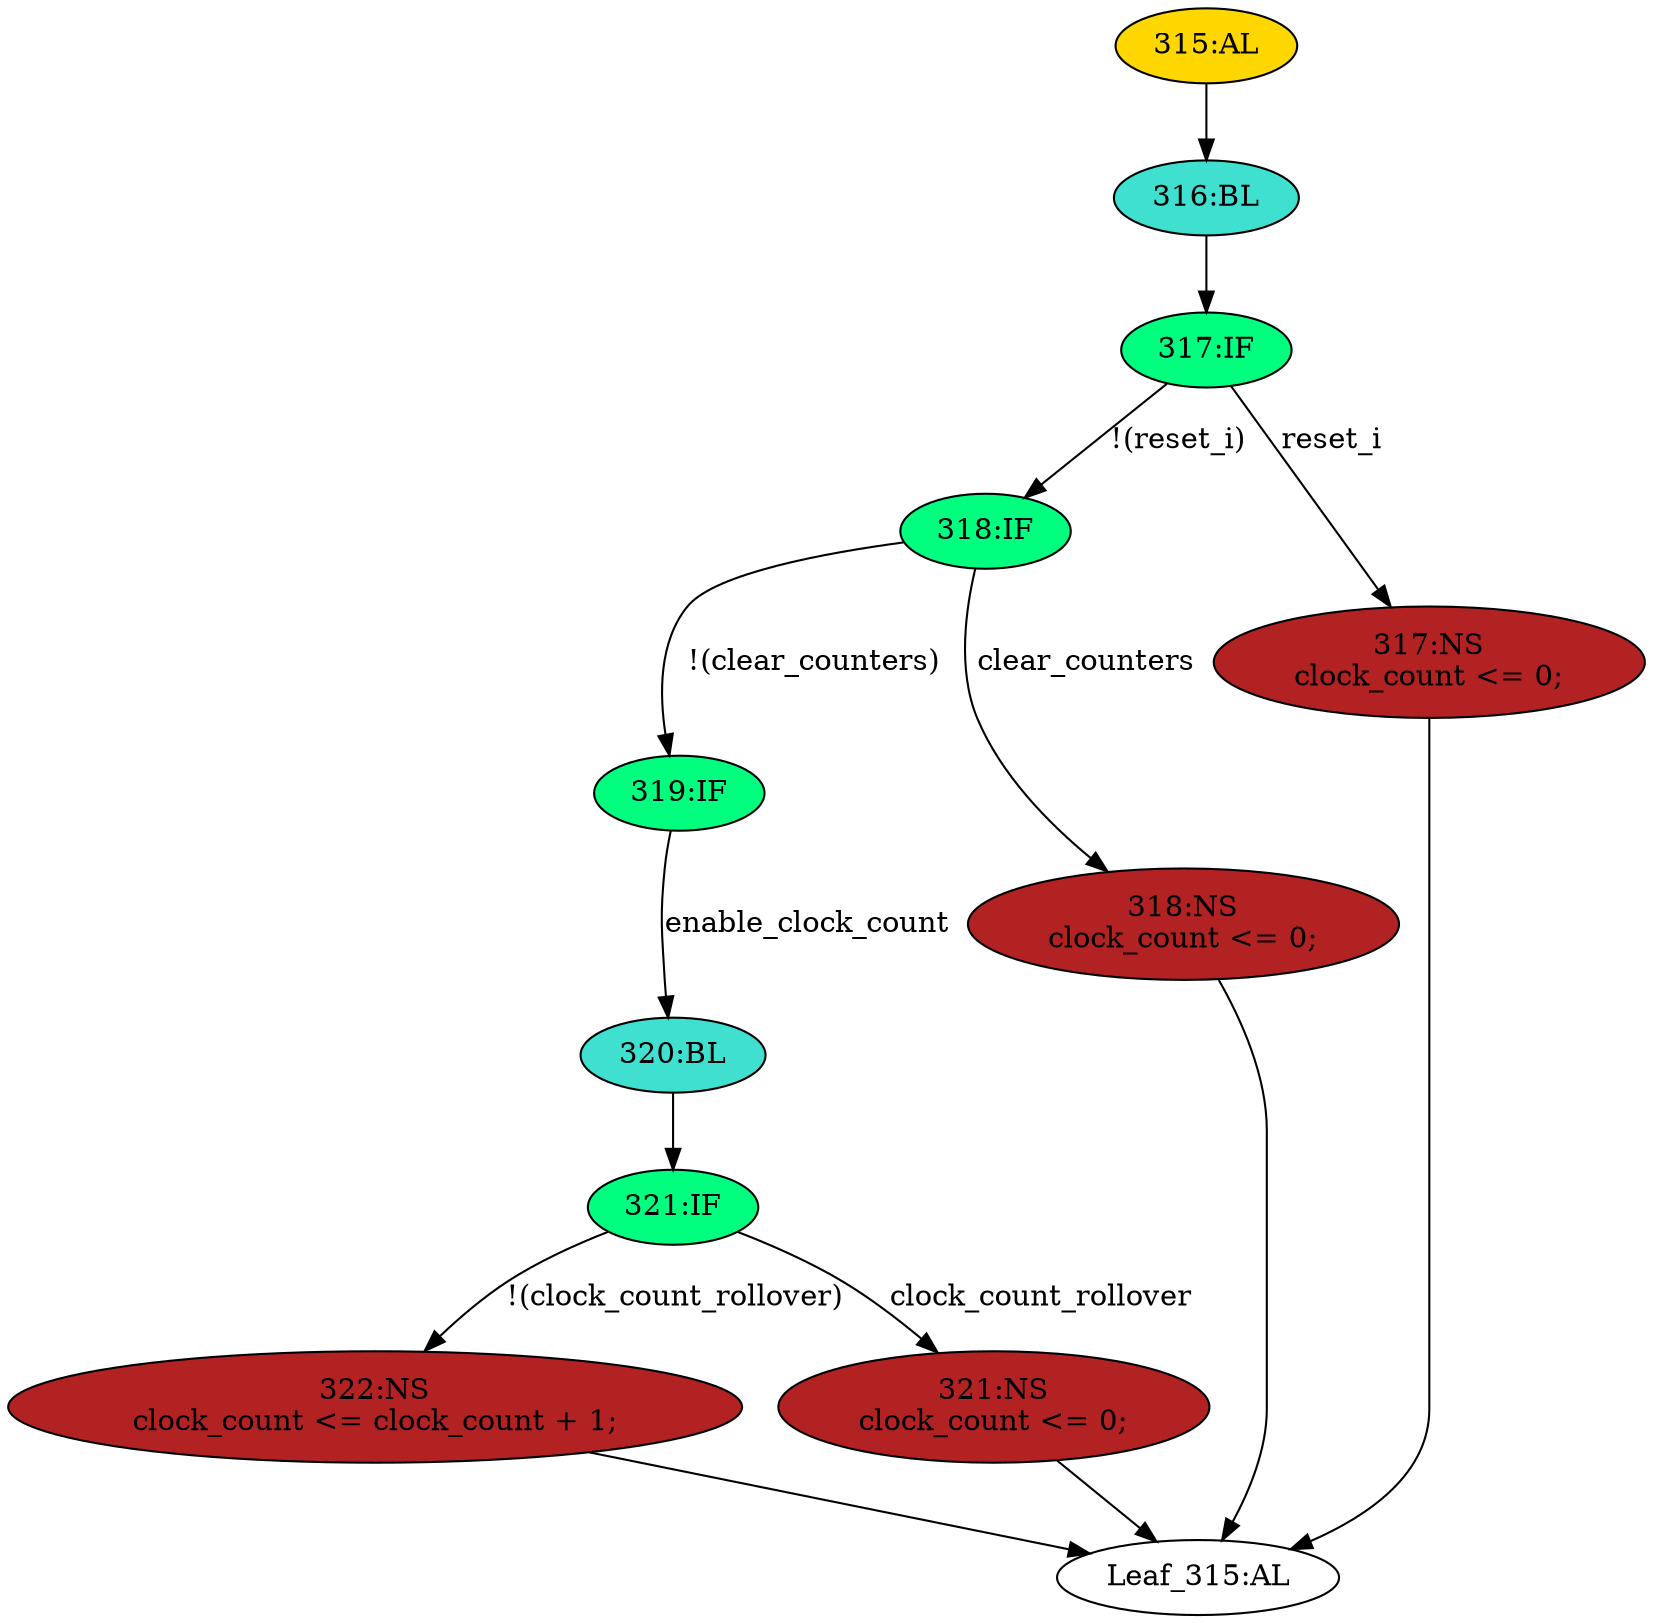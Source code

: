 strict digraph "" {
	node [label="\N"];
	"322:NS"	 [ast="<pyverilog.vparser.ast.NonblockingSubstitution object at 0x7f7881749490>",
		fillcolor=firebrick,
		label="322:NS
clock_count <= clock_count + 1;",
		statements="[<pyverilog.vparser.ast.NonblockingSubstitution object at 0x7f7881749490>]",
		style=filled,
		typ=NonblockingSubstitution];
	"Leaf_315:AL"	 [def_var="['clock_count']",
		label="Leaf_315:AL"];
	"322:NS" -> "Leaf_315:AL"	 [cond="[]",
		lineno=None];
	"320:BL"	 [ast="<pyverilog.vparser.ast.Block object at 0x7f788174e190>",
		fillcolor=turquoise,
		label="320:BL",
		statements="[]",
		style=filled,
		typ=Block];
	"321:IF"	 [ast="<pyverilog.vparser.ast.IfStatement object at 0x7f788174e1d0>",
		fillcolor=springgreen,
		label="321:IF",
		statements="[]",
		style=filled,
		typ=IfStatement];
	"320:BL" -> "321:IF"	 [cond="[]",
		lineno=None];
	"317:IF"	 [ast="<pyverilog.vparser.ast.IfStatement object at 0x7f788174e450>",
		fillcolor=springgreen,
		label="317:IF",
		statements="[]",
		style=filled,
		typ=IfStatement];
	"318:IF"	 [ast="<pyverilog.vparser.ast.IfStatement object at 0x7f788174e490>",
		fillcolor=springgreen,
		label="318:IF",
		statements="[]",
		style=filled,
		typ=IfStatement];
	"317:IF" -> "318:IF"	 [cond="['reset_i']",
		label="!(reset_i)",
		lineno=317];
	"317:NS"	 [ast="<pyverilog.vparser.ast.NonblockingSubstitution object at 0x7f788174e750>",
		fillcolor=firebrick,
		label="317:NS
clock_count <= 0;",
		statements="[<pyverilog.vparser.ast.NonblockingSubstitution object at 0x7f788174e750>]",
		style=filled,
		typ=NonblockingSubstitution];
	"317:IF" -> "317:NS"	 [cond="['reset_i']",
		label=reset_i,
		lineno=317];
	"321:IF" -> "322:NS"	 [cond="['clock_count_rollover']",
		label="!(clock_count_rollover)",
		lineno=321];
	"321:NS"	 [ast="<pyverilog.vparser.ast.NonblockingSubstitution object at 0x7f788174e290>",
		fillcolor=firebrick,
		label="321:NS
clock_count <= 0;",
		statements="[<pyverilog.vparser.ast.NonblockingSubstitution object at 0x7f788174e290>]",
		style=filled,
		typ=NonblockingSubstitution];
	"321:IF" -> "321:NS"	 [cond="['clock_count_rollover']",
		label=clock_count_rollover,
		lineno=321];
	"319:IF"	 [ast="<pyverilog.vparser.ast.IfStatement object at 0x7f788174e4d0>",
		fillcolor=springgreen,
		label="319:IF",
		statements="[]",
		style=filled,
		typ=IfStatement];
	"319:IF" -> "320:BL"	 [cond="['enable_clock_count']",
		label=enable_clock_count,
		lineno=319];
	"315:AL"	 [ast="<pyverilog.vparser.ast.Always object at 0x7f788174e8d0>",
		clk_sens=True,
		fillcolor=gold,
		label="315:AL",
		sens="['clk_i', 'reset_i']",
		statements="[]",
		style=filled,
		typ=Always,
		use_var="['clock_count_rollover', 'clear_counters', 'enable_clock_count', 'clock_count', 'reset_i']"];
	"316:BL"	 [ast="<pyverilog.vparser.ast.Block object at 0x7f788174ea50>",
		fillcolor=turquoise,
		label="316:BL",
		statements="[]",
		style=filled,
		typ=Block];
	"315:AL" -> "316:BL"	 [cond="[]",
		lineno=None];
	"318:IF" -> "319:IF"	 [cond="['clear_counters']",
		label="!(clear_counters)",
		lineno=318];
	"318:NS"	 [ast="<pyverilog.vparser.ast.NonblockingSubstitution object at 0x7f788174e590>",
		fillcolor=firebrick,
		label="318:NS
clock_count <= 0;",
		statements="[<pyverilog.vparser.ast.NonblockingSubstitution object at 0x7f788174e590>]",
		style=filled,
		typ=NonblockingSubstitution];
	"318:IF" -> "318:NS"	 [cond="['clear_counters']",
		label=clear_counters,
		lineno=318];
	"317:NS" -> "Leaf_315:AL"	 [cond="[]",
		lineno=None];
	"318:NS" -> "Leaf_315:AL"	 [cond="[]",
		lineno=None];
	"316:BL" -> "317:IF"	 [cond="[]",
		lineno=None];
	"321:NS" -> "Leaf_315:AL"	 [cond="[]",
		lineno=None];
}
